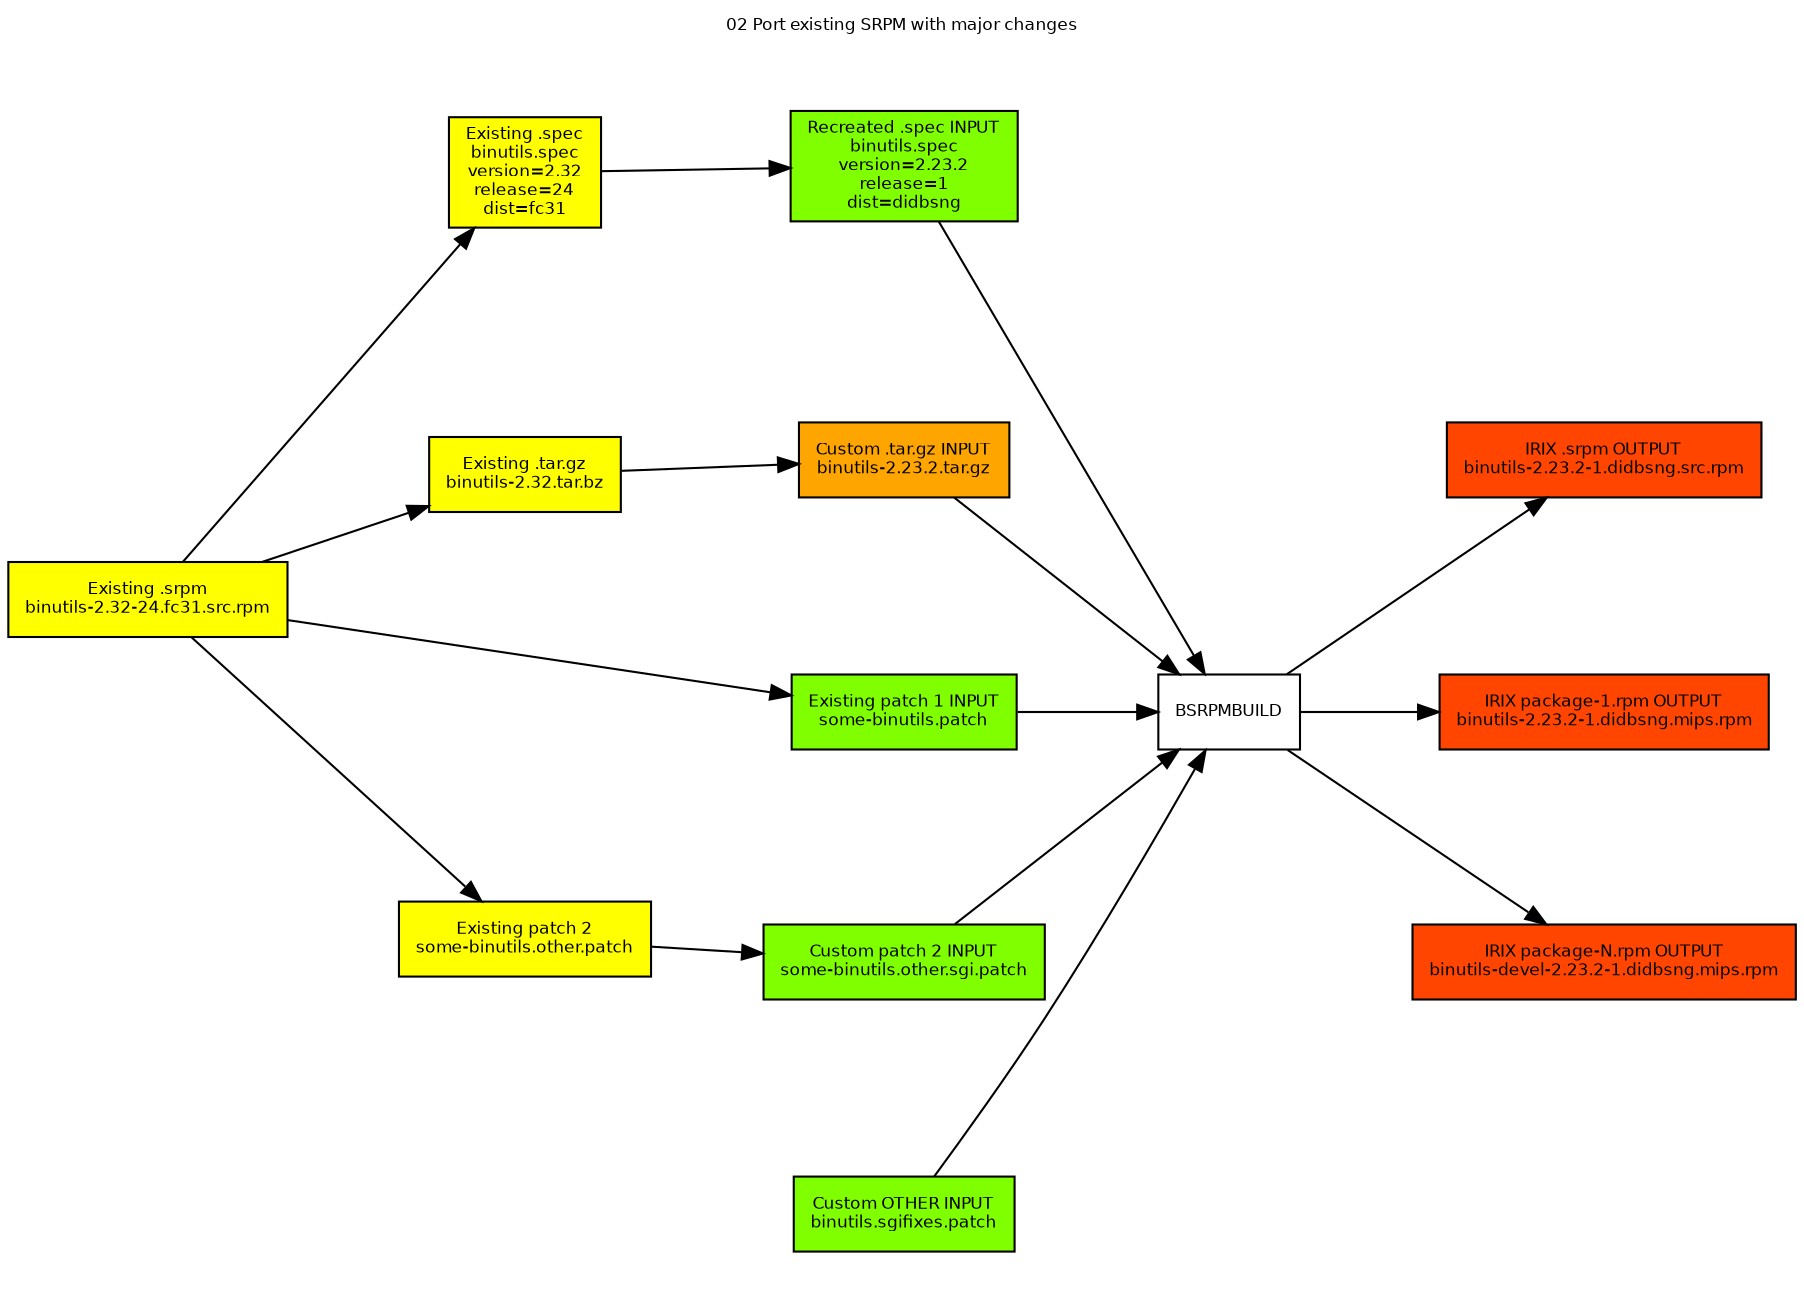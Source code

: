 strict digraph didbsng_deps {
    label="02 Port existing SRPM with major changes"
    labelloc="t";
    graph [ ratio="0.7 compressed",
        rankdir="LR",
        ranksep=0.75,
        concentrate="false",
        remincross="true",
        fontname=helvetica
        fontsize=8
        ];
    node [ shape=box,
        style=filled,
        fillcolor=white,
        fontname=helvetica
        fontsize=8,
        fontcolor=black
        ];
    edge [
        ];

    subgraph "didbsng_02_portexistingmajorchanges" {
        label="Didbsng - Major changes to spec + package";
        style=filled;
        color=ivory3;

"origsrpm" [label="Existing .srpm\nbinutils-2.32-24.fc31.src.rpm\n" fillcolor="yellow"];
"origsrpm.spec" [label="Existing .spec\nbinutils.spec\nversion=2.32\nrelease=24\ndist=fc31\n" fillcolor="yellow"];
"origsrpm.tarball" [label="Existing .tar.gz\nbinutils-2.32.tar.bz\n" fillcolor="yellow"];
"origsrpm.patch" [label="Existing patch 1 INPUT\nsome-binutils.patch\n" fillcolor="chartreuse1"];
"origsrpm.patch2" [label="Existing patch 2\nsome-binutils.other.patch\n" fillcolor="yellow"];
"custom.spec" [label="Recreated .spec INPUT\nbinutils.spec\nversion=2.23.2\nrelease=1\ndist=didbsng\n" fillcolor="chartreuse1"];
"custom.tarball" [label="Custom .tar.gz INPUT\nbinutils-2.23.2.tar.gz\n" fillcolor="orange"];
"custom.other" [label="Custom OTHER INPUT\nbinutils.sgifixes.patch\n" fillcolor="chartreuse1"];
"BSRPMBUILD";
"custom.patch2" [label="Custom patch 2 INPUT\nsome-binutils.other.sgi.patch\n" fillcolor="chartreuse1"];
"rpmbuild.output.srpm" [label="IRIX .srpm OUTPUT\nbinutils-2.23.2-1.didbsng.src.rpm\n" fillcolor="orangered"];
"rpmbuild.output.rpm1" [label="IRIX package-1.rpm OUTPUT\nbinutils-2.23.2-1.didbsng.mips.rpm\n" fillcolor="orangered"];
"rpmbuild.output.rpm2" [label="IRIX package-N.rpm OUTPUT\nbinutils-devel-2.23.2-1.didbsng.mips.rpm\n" fillcolor="orangered"];

"origsrpm" -> "origsrpm.spec";
"origsrpm" -> "origsrpm.tarball";
"origsrpm" -> "origsrpm.patch";
"origsrpm" -> "origsrpm.patch2";

"origsrpm.spec" -> "custom.spec";
"origsrpm.tarball" -> "custom.tarball";
"origsrpm.patch2" -> "custom.patch2";

"custom.spec" -> "BSRPMBUILD";
"origsrpm.patch" -> "BSRPMBUILD";
"custom.tarball" -> "BSRPMBUILD";
"custom.patch2" -> "BSRPMBUILD";
"custom.other" -> "BSRPMBUILD";

"BSRPMBUILD" -> "rpmbuild.output.srpm";
"BSRPMBUILD" -> "rpmbuild.output.rpm1";
"BSRPMBUILD" -> "rpmbuild.output.rpm2";

             {rank = same; "custom.spec"; "custom.tarball"; "origsrpm.patch"; "custom.patch2"; "custom.other"; }
    }
}
